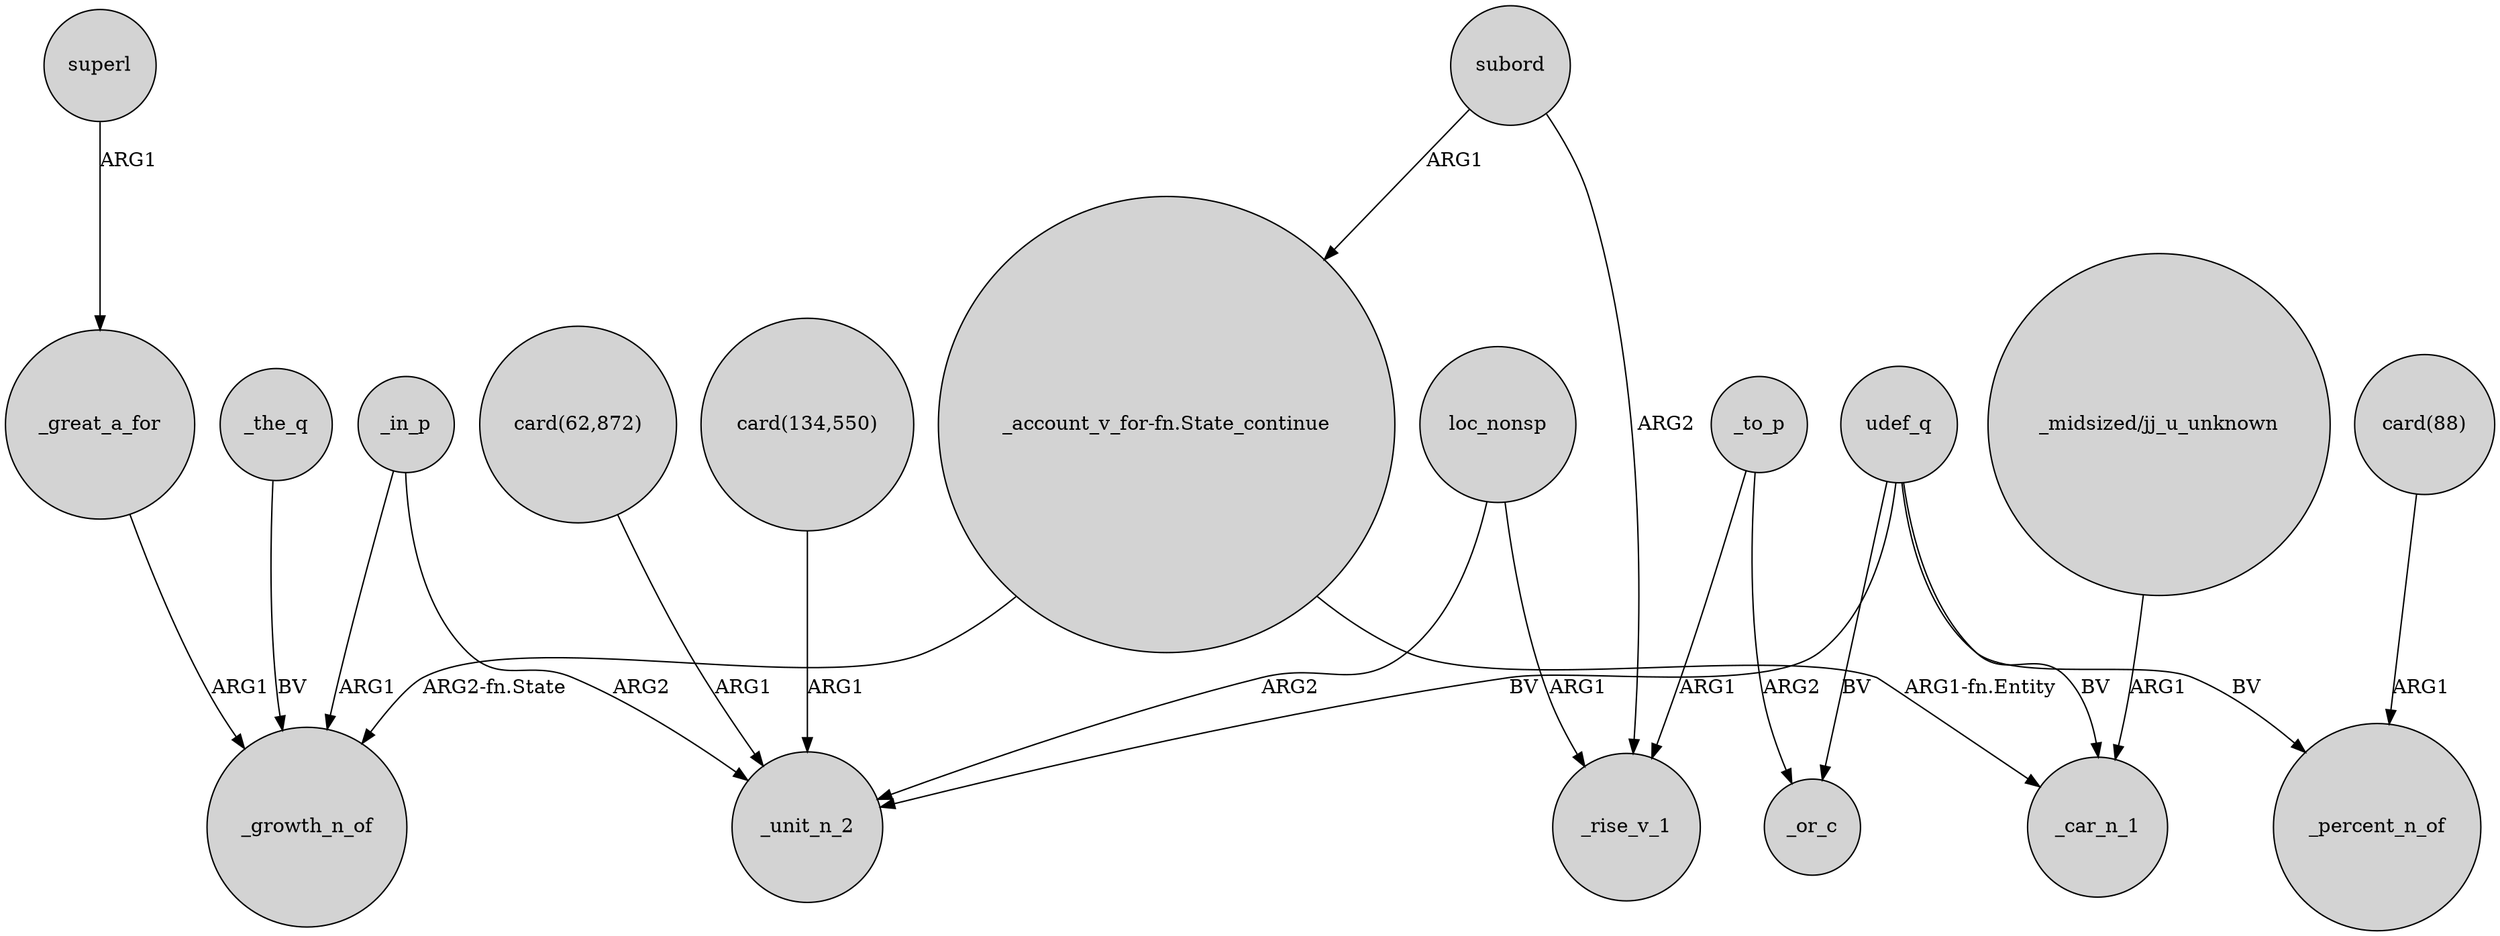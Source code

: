 digraph {
	node [shape=circle style=filled]
	_great_a_for -> _growth_n_of [label=ARG1]
	"card(134,550)" -> _unit_n_2 [label=ARG1]
	_to_p -> _or_c [label=ARG2]
	_in_p -> _growth_n_of [label=ARG1]
	udef_q -> _unit_n_2 [label=BV]
	"card(62,872)" -> _unit_n_2 [label=ARG1]
	superl -> _great_a_for [label=ARG1]
	"_midsized/jj_u_unknown" -> _car_n_1 [label=ARG1]
	udef_q -> _or_c [label=BV]
	_to_p -> _rise_v_1 [label=ARG1]
	"_account_v_for-fn.State_continue" -> _growth_n_of [label="ARG2-fn.State"]
	udef_q -> _percent_n_of [label=BV]
	udef_q -> _car_n_1 [label=BV]
	"card(88)" -> _percent_n_of [label=ARG1]
	subord -> "_account_v_for-fn.State_continue" [label=ARG1]
	_the_q -> _growth_n_of [label=BV]
	loc_nonsp -> _unit_n_2 [label=ARG2]
	_in_p -> _unit_n_2 [label=ARG2]
	"_account_v_for-fn.State_continue" -> _car_n_1 [label="ARG1-fn.Entity"]
	loc_nonsp -> _rise_v_1 [label=ARG1]
	subord -> _rise_v_1 [label=ARG2]
}
